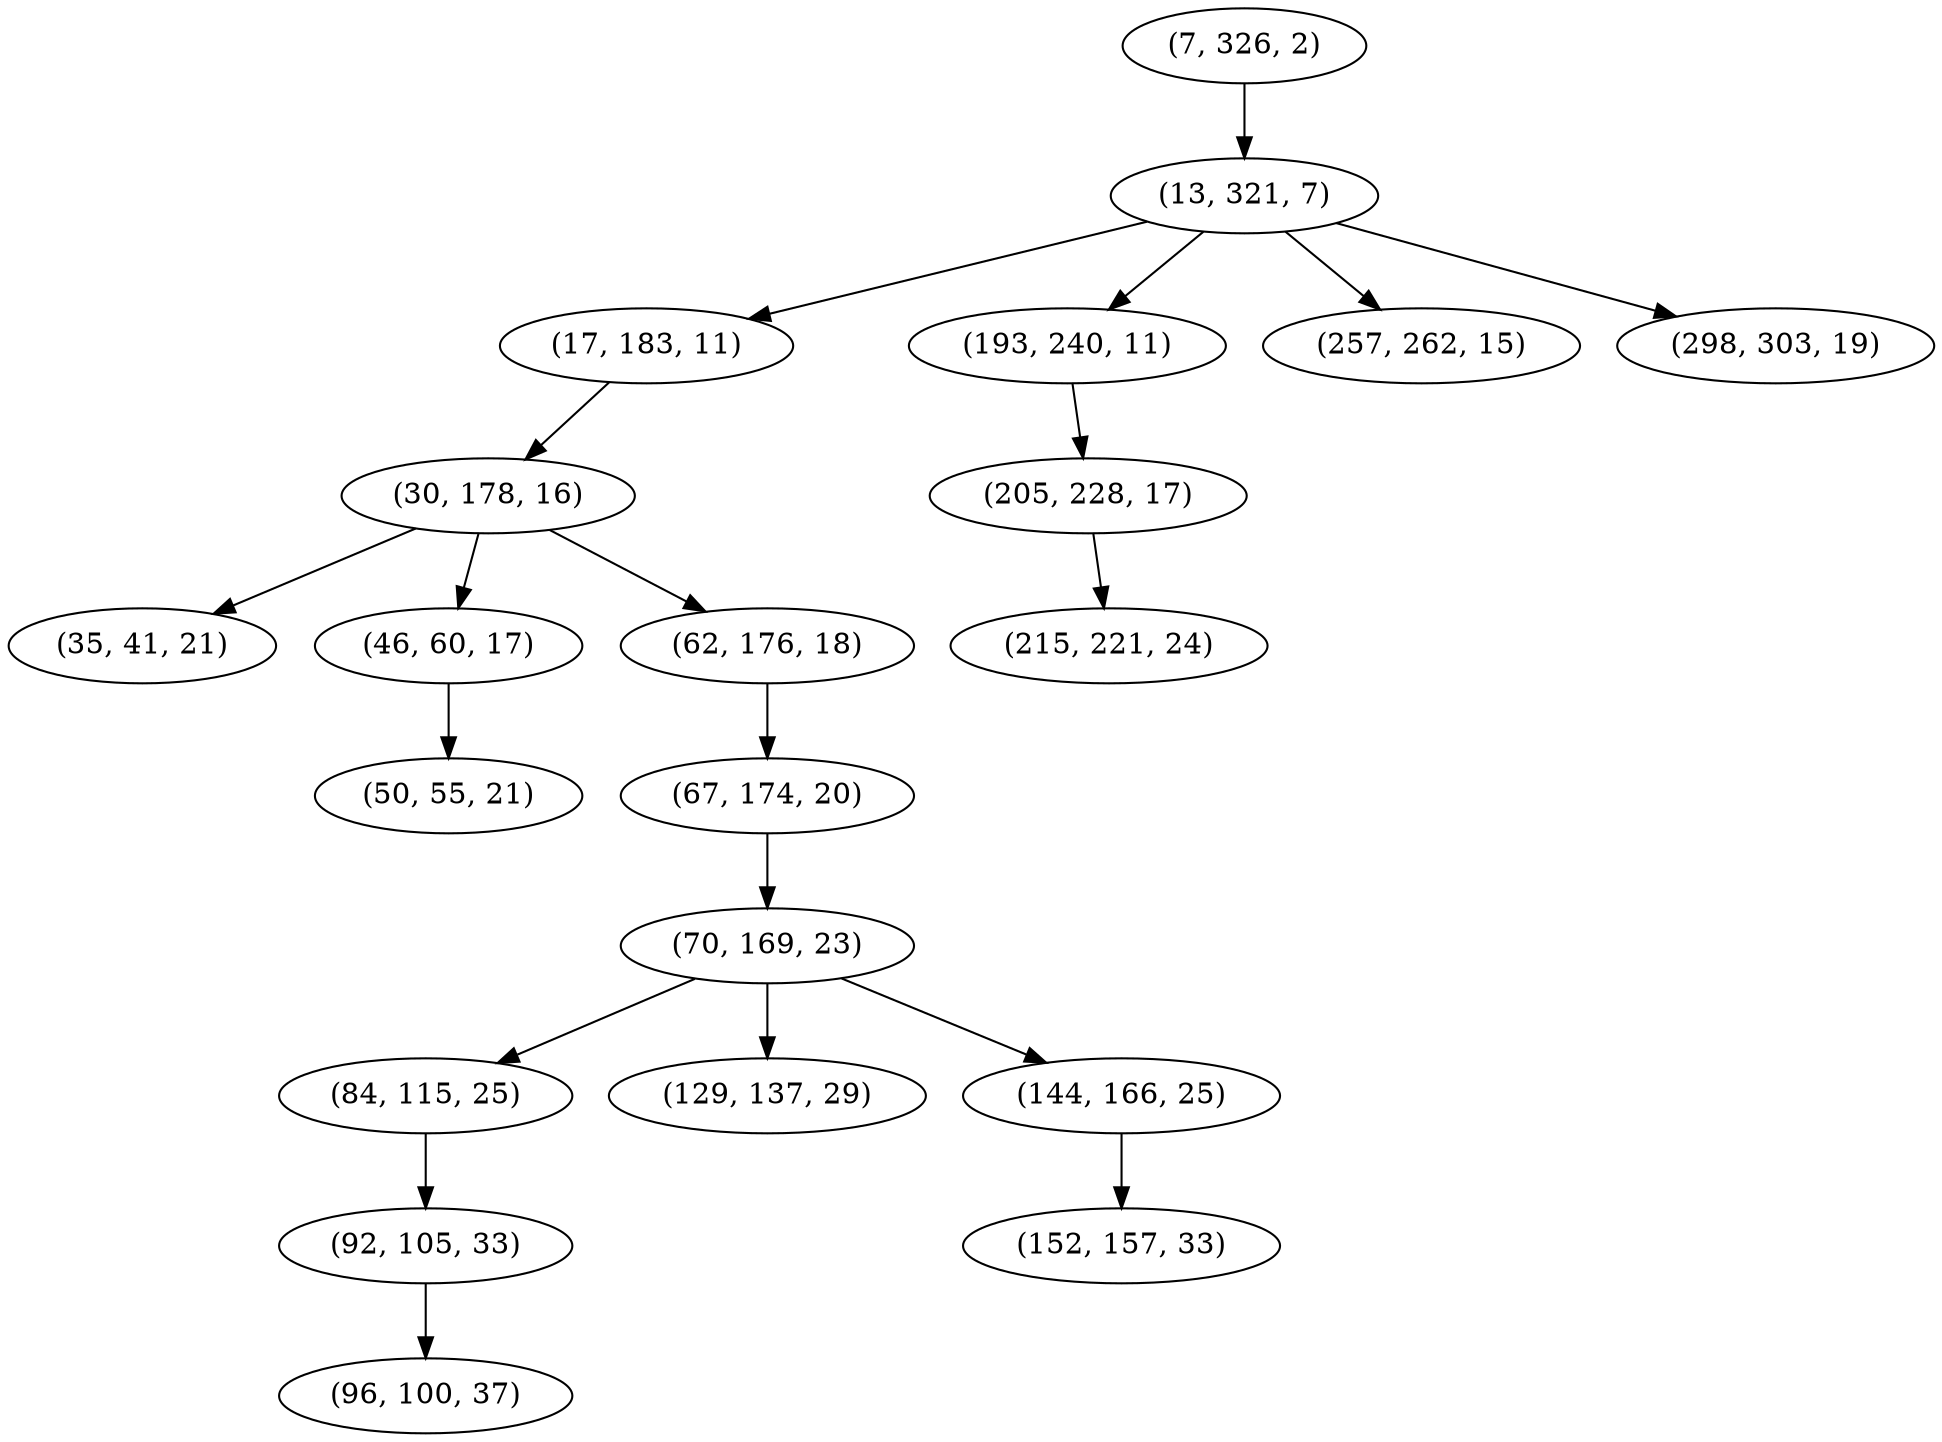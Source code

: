 digraph tree {
    "(7, 326, 2)";
    "(13, 321, 7)";
    "(17, 183, 11)";
    "(30, 178, 16)";
    "(35, 41, 21)";
    "(46, 60, 17)";
    "(50, 55, 21)";
    "(62, 176, 18)";
    "(67, 174, 20)";
    "(70, 169, 23)";
    "(84, 115, 25)";
    "(92, 105, 33)";
    "(96, 100, 37)";
    "(129, 137, 29)";
    "(144, 166, 25)";
    "(152, 157, 33)";
    "(193, 240, 11)";
    "(205, 228, 17)";
    "(215, 221, 24)";
    "(257, 262, 15)";
    "(298, 303, 19)";
    "(7, 326, 2)" -> "(13, 321, 7)";
    "(13, 321, 7)" -> "(17, 183, 11)";
    "(13, 321, 7)" -> "(193, 240, 11)";
    "(13, 321, 7)" -> "(257, 262, 15)";
    "(13, 321, 7)" -> "(298, 303, 19)";
    "(17, 183, 11)" -> "(30, 178, 16)";
    "(30, 178, 16)" -> "(35, 41, 21)";
    "(30, 178, 16)" -> "(46, 60, 17)";
    "(30, 178, 16)" -> "(62, 176, 18)";
    "(46, 60, 17)" -> "(50, 55, 21)";
    "(62, 176, 18)" -> "(67, 174, 20)";
    "(67, 174, 20)" -> "(70, 169, 23)";
    "(70, 169, 23)" -> "(84, 115, 25)";
    "(70, 169, 23)" -> "(129, 137, 29)";
    "(70, 169, 23)" -> "(144, 166, 25)";
    "(84, 115, 25)" -> "(92, 105, 33)";
    "(92, 105, 33)" -> "(96, 100, 37)";
    "(144, 166, 25)" -> "(152, 157, 33)";
    "(193, 240, 11)" -> "(205, 228, 17)";
    "(205, 228, 17)" -> "(215, 221, 24)";
}
